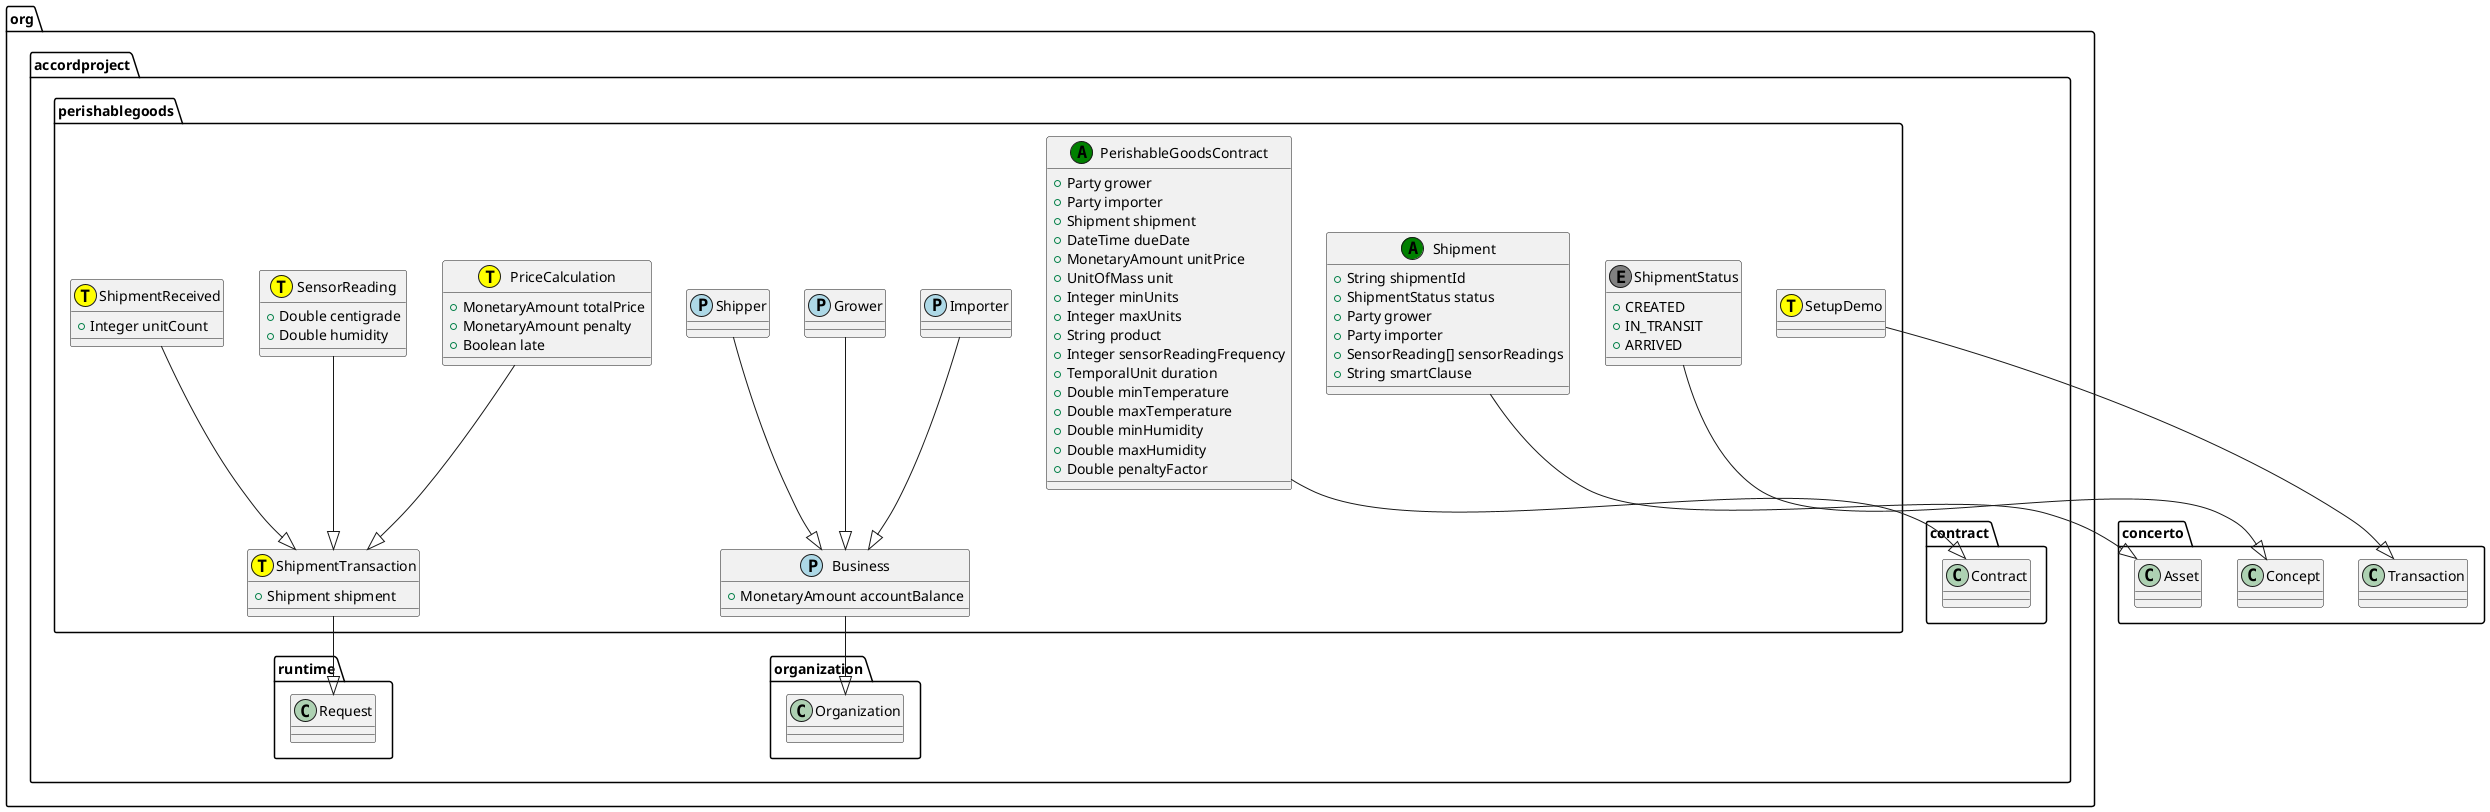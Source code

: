 @startuml
class org.accordproject.perishablegoods.PerishableGoodsContract << (A,green) >> {
   + Party grower
   + Party importer
   + Shipment shipment
   + DateTime dueDate
   + MonetaryAmount unitPrice
   + UnitOfMass unit
   + Integer minUnits
   + Integer maxUnits
   + String product
   + Integer sensorReadingFrequency
   + TemporalUnit duration
   + Double minTemperature
   + Double maxTemperature
   + Double minHumidity
   + Double maxHumidity
   + Double penaltyFactor
}
org.accordproject.perishablegoods.PerishableGoodsContract --|> org.accordproject.contract.Contract
class org.accordproject.perishablegoods.ShipmentStatus << (E,grey) >> {
   + CREATED
   + IN_TRANSIT
   + ARRIVED
}
org.accordproject.perishablegoods.ShipmentStatus --|> concerto.Concept
class org.accordproject.perishablegoods.ShipmentTransaction << (T,yellow) >> {
   + Shipment shipment
}
org.accordproject.perishablegoods.ShipmentTransaction --|> org.accordproject.runtime.Request
class org.accordproject.perishablegoods.SensorReading << (T,yellow) >> {
   + Double centigrade
   + Double humidity
}
org.accordproject.perishablegoods.SensorReading --|> org.accordproject.perishablegoods.ShipmentTransaction
class org.accordproject.perishablegoods.ShipmentReceived << (T,yellow) >> {
   + Integer unitCount
}
org.accordproject.perishablegoods.ShipmentReceived --|> org.accordproject.perishablegoods.ShipmentTransaction
class org.accordproject.perishablegoods.PriceCalculation << (T,yellow) >> {
   + MonetaryAmount totalPrice
   + MonetaryAmount penalty
   + Boolean late
}
org.accordproject.perishablegoods.PriceCalculation --|> org.accordproject.perishablegoods.ShipmentTransaction
class org.accordproject.perishablegoods.Shipment << (A,green) >> {
   + String shipmentId
   + ShipmentStatus status
   + Party grower
   + Party importer
   + SensorReading[] sensorReadings
   + String smartClause
}
org.accordproject.perishablegoods.Shipment --|> concerto.Asset
class org.accordproject.perishablegoods.Business << (P,lightblue) >> {
   + MonetaryAmount accountBalance
}
org.accordproject.perishablegoods.Business --|> org.accordproject.organization.Organization
class org.accordproject.perishablegoods.Grower << (P,lightblue) >> {
}
org.accordproject.perishablegoods.Grower --|> org.accordproject.perishablegoods.Business
class org.accordproject.perishablegoods.Shipper << (P,lightblue) >> {
}
org.accordproject.perishablegoods.Shipper --|> org.accordproject.perishablegoods.Business
class org.accordproject.perishablegoods.Importer << (P,lightblue) >> {
}
org.accordproject.perishablegoods.Importer --|> org.accordproject.perishablegoods.Business
class org.accordproject.perishablegoods.SetupDemo << (T,yellow) >> {
}
org.accordproject.perishablegoods.SetupDemo --|> concerto.Transaction
@enduml
